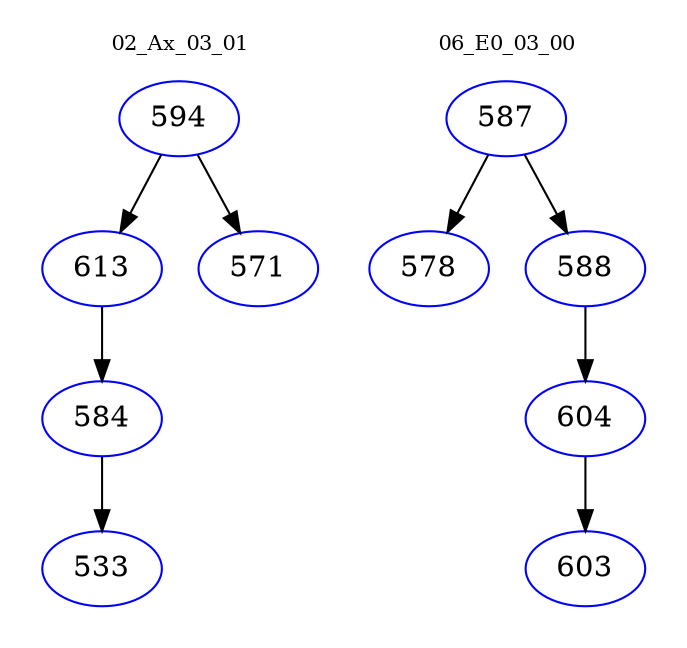 digraph{
subgraph cluster_0 {
color = white
label = "02_Ax_03_01";
fontsize=10;
T0_594 [label="594", color="blue"]
T0_594 -> T0_613 [color="black"]
T0_613 [label="613", color="blue"]
T0_613 -> T0_584 [color="black"]
T0_584 [label="584", color="blue"]
T0_584 -> T0_533 [color="black"]
T0_533 [label="533", color="blue"]
T0_594 -> T0_571 [color="black"]
T0_571 [label="571", color="blue"]
}
subgraph cluster_1 {
color = white
label = "06_E0_03_00";
fontsize=10;
T1_587 [label="587", color="blue"]
T1_587 -> T1_578 [color="black"]
T1_578 [label="578", color="blue"]
T1_587 -> T1_588 [color="black"]
T1_588 [label="588", color="blue"]
T1_588 -> T1_604 [color="black"]
T1_604 [label="604", color="blue"]
T1_604 -> T1_603 [color="black"]
T1_603 [label="603", color="blue"]
}
}
